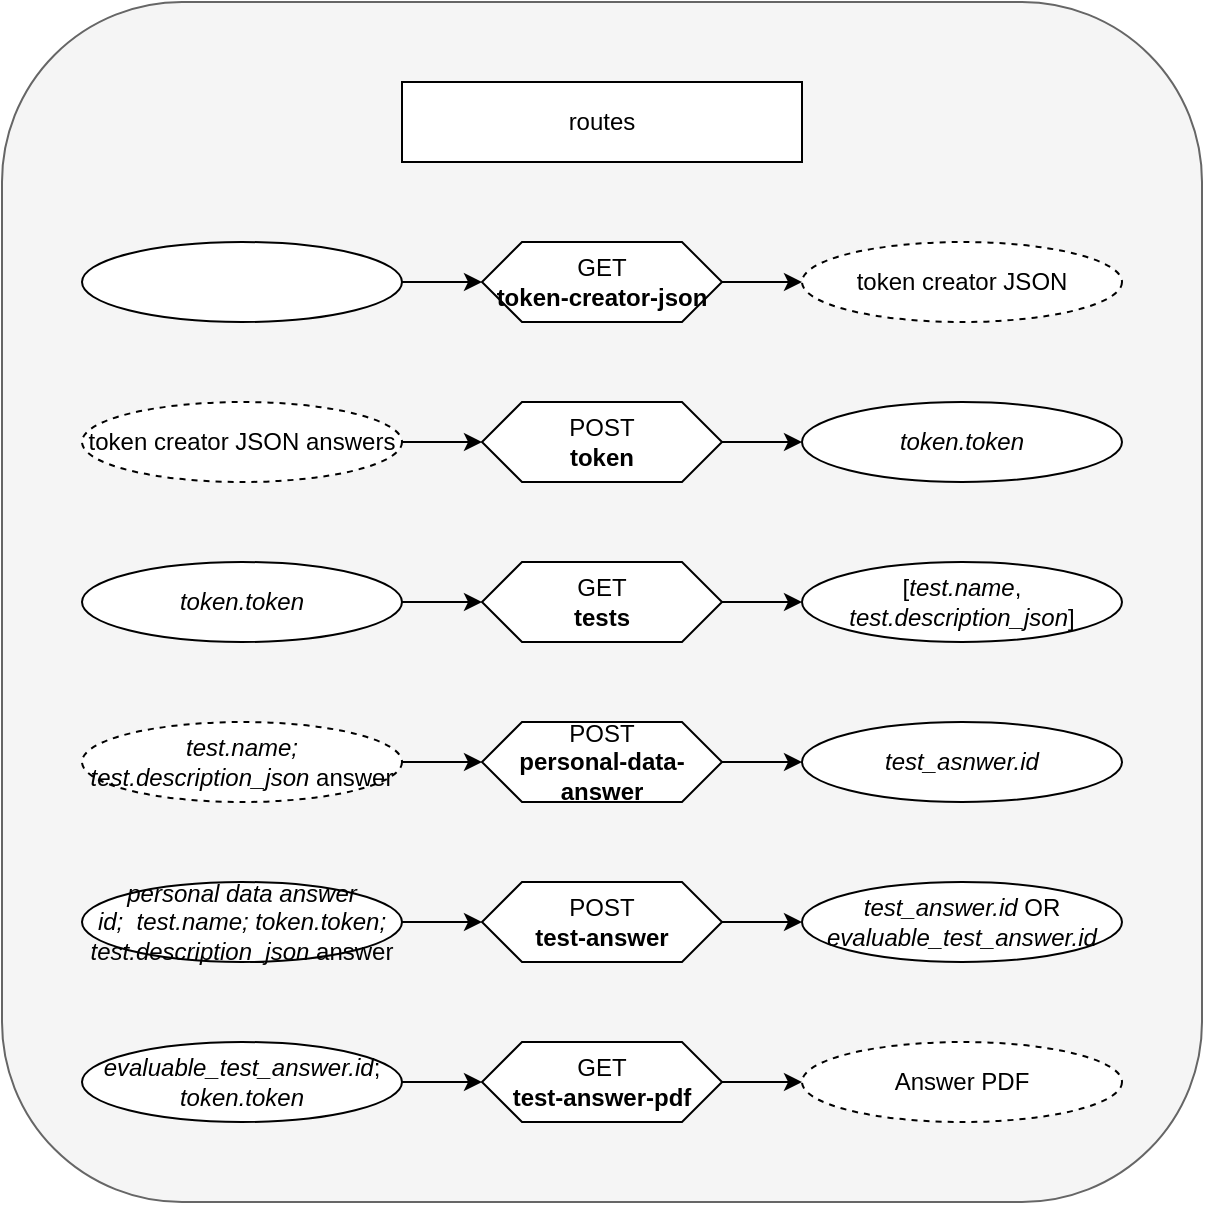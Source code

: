 <mxfile version="17.4.2" type="device"><diagram id="mnlhZn6_4g-LKrHwM_-l" name="Seite-1"><mxGraphModel dx="868" dy="593" grid="1" gridSize="10" guides="1" tooltips="1" connect="1" arrows="1" fold="1" page="1" pageScale="1" pageWidth="680" pageHeight="680" math="0" shadow="0"><root><mxCell id="0"/><mxCell id="1" parent="0"/><mxCell id="oj5NRY1XoX79s0Fou7Ji-27" value="" style="rounded=1;whiteSpace=wrap;html=1;fillColor=#f5f5f5;fontColor=#333333;strokeColor=#666666;" parent="1" vertex="1"><mxGeometry x="40" y="40" width="600" height="600" as="geometry"/></mxCell><mxCell id="IgNV7w0jJglLEigM19IN-1" value="GET&lt;br&gt;&lt;b&gt;token-creator-json&lt;/b&gt;" style="shape=hexagon;perimeter=hexagonPerimeter2;whiteSpace=wrap;html=1;fixedSize=1;size=20;" parent="1" vertex="1"><mxGeometry x="280" y="160" width="120" height="40" as="geometry"/></mxCell><mxCell id="IgNV7w0jJglLEigM19IN-2" value="" style="edgeStyle=orthogonalEdgeStyle;rounded=0;orthogonalLoop=1;jettySize=auto;html=1;" parent="1" source="IgNV7w0jJglLEigM19IN-3" target="IgNV7w0jJglLEigM19IN-1" edge="1"><mxGeometry relative="1" as="geometry"/></mxCell><mxCell id="IgNV7w0jJglLEigM19IN-3" value="" style="ellipse;whiteSpace=wrap;html=1;" parent="1" vertex="1"><mxGeometry x="80" y="160" width="160" height="40" as="geometry"/></mxCell><mxCell id="IgNV7w0jJglLEigM19IN-4" value="token creator JSON" style="ellipse;whiteSpace=wrap;html=1;align=center;dashed=1;" parent="1" vertex="1"><mxGeometry x="440" y="160" width="160" height="40" as="geometry"/></mxCell><mxCell id="IgNV7w0jJglLEigM19IN-5" value="" style="edgeStyle=orthogonalEdgeStyle;rounded=0;orthogonalLoop=1;jettySize=auto;html=1;entryX=0;entryY=0.5;entryDx=0;entryDy=0;" parent="1" source="IgNV7w0jJglLEigM19IN-1" target="IgNV7w0jJglLEigM19IN-4" edge="1"><mxGeometry relative="1" as="geometry"><mxPoint x="340" y="80" as="targetPoint"/></mxGeometry></mxCell><mxCell id="jj0q9bABq6jWuBtmcx6D-1" value="POST&lt;br&gt;&lt;b&gt;token&lt;/b&gt;" style="shape=hexagon;perimeter=hexagonPerimeter2;whiteSpace=wrap;html=1;fixedSize=1;size=20;" parent="1" vertex="1"><mxGeometry x="280" y="240.0" width="120" height="40" as="geometry"/></mxCell><mxCell id="jj0q9bABq6jWuBtmcx6D-5" value="" style="edgeStyle=orthogonalEdgeStyle;rounded=0;orthogonalLoop=1;jettySize=auto;html=1;" parent="1" source="jj0q9bABq6jWuBtmcx6D-2" target="jj0q9bABq6jWuBtmcx6D-1" edge="1"><mxGeometry relative="1" as="geometry"/></mxCell><mxCell id="jj0q9bABq6jWuBtmcx6D-2" value="token creator JSON answers" style="ellipse;whiteSpace=wrap;html=1;dashed=1;" parent="1" vertex="1"><mxGeometry x="80" y="240" width="160" height="40" as="geometry"/></mxCell><mxCell id="jj0q9bABq6jWuBtmcx6D-3" value="&lt;i&gt;token.token&lt;/i&gt;" style="ellipse;whiteSpace=wrap;html=1;" parent="1" vertex="1"><mxGeometry x="440" y="240" width="160" height="40" as="geometry"/></mxCell><mxCell id="jj0q9bABq6jWuBtmcx6D-4" value="" style="edgeStyle=orthogonalEdgeStyle;rounded=0;orthogonalLoop=1;jettySize=auto;html=1;" parent="1" source="jj0q9bABq6jWuBtmcx6D-1" target="jj0q9bABq6jWuBtmcx6D-3" edge="1"><mxGeometry relative="1" as="geometry"/></mxCell><mxCell id="oj5NRY1XoX79s0Fou7Ji-2" value="GET&lt;br&gt;&lt;b&gt;tests&lt;/b&gt;" style="shape=hexagon;perimeter=hexagonPerimeter2;whiteSpace=wrap;html=1;fixedSize=1;size=20;" parent="1" vertex="1"><mxGeometry x="280" y="320" width="120" height="40" as="geometry"/></mxCell><mxCell id="oj5NRY1XoX79s0Fou7Ji-3" value="POST&lt;br&gt;&lt;b&gt;test-answer&lt;/b&gt;" style="shape=hexagon;perimeter=hexagonPerimeter2;whiteSpace=wrap;html=1;fixedSize=1;size=20;" parent="1" vertex="1"><mxGeometry x="280" y="480" width="120" height="40" as="geometry"/></mxCell><mxCell id="oj5NRY1XoX79s0Fou7Ji-11" value="" style="edgeStyle=orthogonalEdgeStyle;rounded=0;orthogonalLoop=1;jettySize=auto;html=1;" parent="1" source="oj5NRY1XoX79s0Fou7Ji-7" target="oj5NRY1XoX79s0Fou7Ji-2" edge="1"><mxGeometry relative="1" as="geometry"/></mxCell><mxCell id="oj5NRY1XoX79s0Fou7Ji-7" value="&lt;i&gt;token.token&lt;/i&gt;" style="ellipse;whiteSpace=wrap;html=1;" parent="1" vertex="1"><mxGeometry x="80" y="320" width="160" height="40" as="geometry"/></mxCell><mxCell id="oj5NRY1XoX79s0Fou7Ji-12" value="&lt;div style=&quot;font-size: 10px&quot;&gt;&lt;span style=&quot;font-size: 12px&quot;&gt;[&lt;i&gt;test.name&lt;/i&gt;, &lt;i&gt;test.description_json&lt;/i&gt;]&lt;/span&gt;&lt;/div&gt;" style="ellipse;whiteSpace=wrap;html=1;fontSize=10;" parent="1" vertex="1"><mxGeometry x="440" y="320" width="160" height="40" as="geometry"/></mxCell><mxCell id="oj5NRY1XoX79s0Fou7Ji-13" value="" style="edgeStyle=orthogonalEdgeStyle;rounded=0;orthogonalLoop=1;jettySize=auto;html=1;" parent="1" source="oj5NRY1XoX79s0Fou7Ji-2" target="oj5NRY1XoX79s0Fou7Ji-12" edge="1"><mxGeometry relative="1" as="geometry"/></mxCell><mxCell id="oj5NRY1XoX79s0Fou7Ji-15" value="" style="edgeStyle=orthogonalEdgeStyle;rounded=0;orthogonalLoop=1;jettySize=auto;html=1;" parent="1" source="oj5NRY1XoX79s0Fou7Ji-14" target="oj5NRY1XoX79s0Fou7Ji-3" edge="1"><mxGeometry relative="1" as="geometry"/></mxCell><mxCell id="oj5NRY1XoX79s0Fou7Ji-14" value="&lt;i&gt;personal data answer id;&lt;/i&gt;&amp;nbsp;&amp;nbsp;&lt;i&gt;test.name; token.token;&lt;/i&gt;&lt;br&gt;&lt;i&gt;test.description_json&lt;/i&gt; answer" style="ellipse;whiteSpace=wrap;html=1;" parent="1" vertex="1"><mxGeometry x="80" y="480" width="160" height="40" as="geometry"/></mxCell><mxCell id="oj5NRY1XoX79s0Fou7Ji-16" value="GET&lt;br&gt;&lt;b&gt;test-answer-pdf&lt;/b&gt;" style="shape=hexagon;perimeter=hexagonPerimeter2;whiteSpace=wrap;html=1;fixedSize=1;size=20;" parent="1" vertex="1"><mxGeometry x="280" y="560" width="120" height="40" as="geometry"/></mxCell><mxCell id="oj5NRY1XoX79s0Fou7Ji-19" value="&lt;i&gt;test_answer.id&lt;/i&gt; OR &lt;i&gt;evaluable_test_answer.id&lt;/i&gt;" style="ellipse;whiteSpace=wrap;html=1;" parent="1" vertex="1"><mxGeometry x="440" y="480" width="160" height="40" as="geometry"/></mxCell><mxCell id="oj5NRY1XoX79s0Fou7Ji-20" value="" style="edgeStyle=orthogonalEdgeStyle;rounded=0;orthogonalLoop=1;jettySize=auto;html=1;" parent="1" source="oj5NRY1XoX79s0Fou7Ji-3" target="oj5NRY1XoX79s0Fou7Ji-19" edge="1"><mxGeometry relative="1" as="geometry"/></mxCell><mxCell id="oj5NRY1XoX79s0Fou7Ji-22" value="" style="edgeStyle=orthogonalEdgeStyle;rounded=0;orthogonalLoop=1;jettySize=auto;html=1;" parent="1" source="oj5NRY1XoX79s0Fou7Ji-21" target="oj5NRY1XoX79s0Fou7Ji-16" edge="1"><mxGeometry relative="1" as="geometry"/></mxCell><mxCell id="oj5NRY1XoX79s0Fou7Ji-21" value="&lt;i&gt;evaluable_test_answer.id&lt;/i&gt;; &lt;br&gt;&lt;i&gt;token.token&lt;/i&gt;" style="ellipse;whiteSpace=wrap;html=1;" parent="1" vertex="1"><mxGeometry x="80" y="560" width="160" height="40" as="geometry"/></mxCell><mxCell id="oj5NRY1XoX79s0Fou7Ji-25" value="Answer PDF" style="ellipse;whiteSpace=wrap;html=1;align=center;dashed=1;" parent="1" vertex="1"><mxGeometry x="440" y="560" width="160" height="40" as="geometry"/></mxCell><mxCell id="oj5NRY1XoX79s0Fou7Ji-18" value="" style="edgeStyle=orthogonalEdgeStyle;rounded=0;orthogonalLoop=1;jettySize=auto;html=1;entryX=0;entryY=0.5;entryDx=0;entryDy=0;" parent="1" source="oj5NRY1XoX79s0Fou7Ji-16" target="oj5NRY1XoX79s0Fou7Ji-25" edge="1"><mxGeometry relative="1" as="geometry"><mxPoint x="420" y="560" as="targetPoint"/></mxGeometry></mxCell><mxCell id="oj5NRY1XoX79s0Fou7Ji-28" value="routes" style="rounded=0;whiteSpace=wrap;html=1;" parent="1" vertex="1"><mxGeometry x="240" y="80" width="200" height="40" as="geometry"/></mxCell><mxCell id="G9M5xSA3jt8RefxOkdF5-1" value="POST&lt;br&gt;&lt;b&gt;personal-data-answer&lt;/b&gt;" style="shape=hexagon;perimeter=hexagonPerimeter2;whiteSpace=wrap;html=1;fixedSize=1;size=20;" parent="1" vertex="1"><mxGeometry x="280" y="400.0" width="120" height="40" as="geometry"/></mxCell><mxCell id="G9M5xSA3jt8RefxOkdF5-2" value="" style="edgeStyle=orthogonalEdgeStyle;rounded=0;orthogonalLoop=1;jettySize=auto;html=1;" parent="1" source="G9M5xSA3jt8RefxOkdF5-3" target="G9M5xSA3jt8RefxOkdF5-1" edge="1"><mxGeometry relative="1" as="geometry"/></mxCell><mxCell id="G9M5xSA3jt8RefxOkdF5-3" value="&lt;i&gt;test.name; test.description_json&lt;/i&gt; answer" style="ellipse;whiteSpace=wrap;html=1;dashed=1;" parent="1" vertex="1"><mxGeometry x="80" y="400" width="160" height="40" as="geometry"/></mxCell><mxCell id="G9M5xSA3jt8RefxOkdF5-4" value="&lt;i&gt;test_asnwer.id&lt;/i&gt;" style="ellipse;whiteSpace=wrap;html=1;" parent="1" vertex="1"><mxGeometry x="440" y="400" width="160" height="40" as="geometry"/></mxCell><mxCell id="G9M5xSA3jt8RefxOkdF5-5" value="" style="edgeStyle=orthogonalEdgeStyle;rounded=0;orthogonalLoop=1;jettySize=auto;html=1;" parent="1" source="G9M5xSA3jt8RefxOkdF5-1" target="G9M5xSA3jt8RefxOkdF5-4" edge="1"><mxGeometry relative="1" as="geometry"/></mxCell></root></mxGraphModel></diagram></mxfile>
